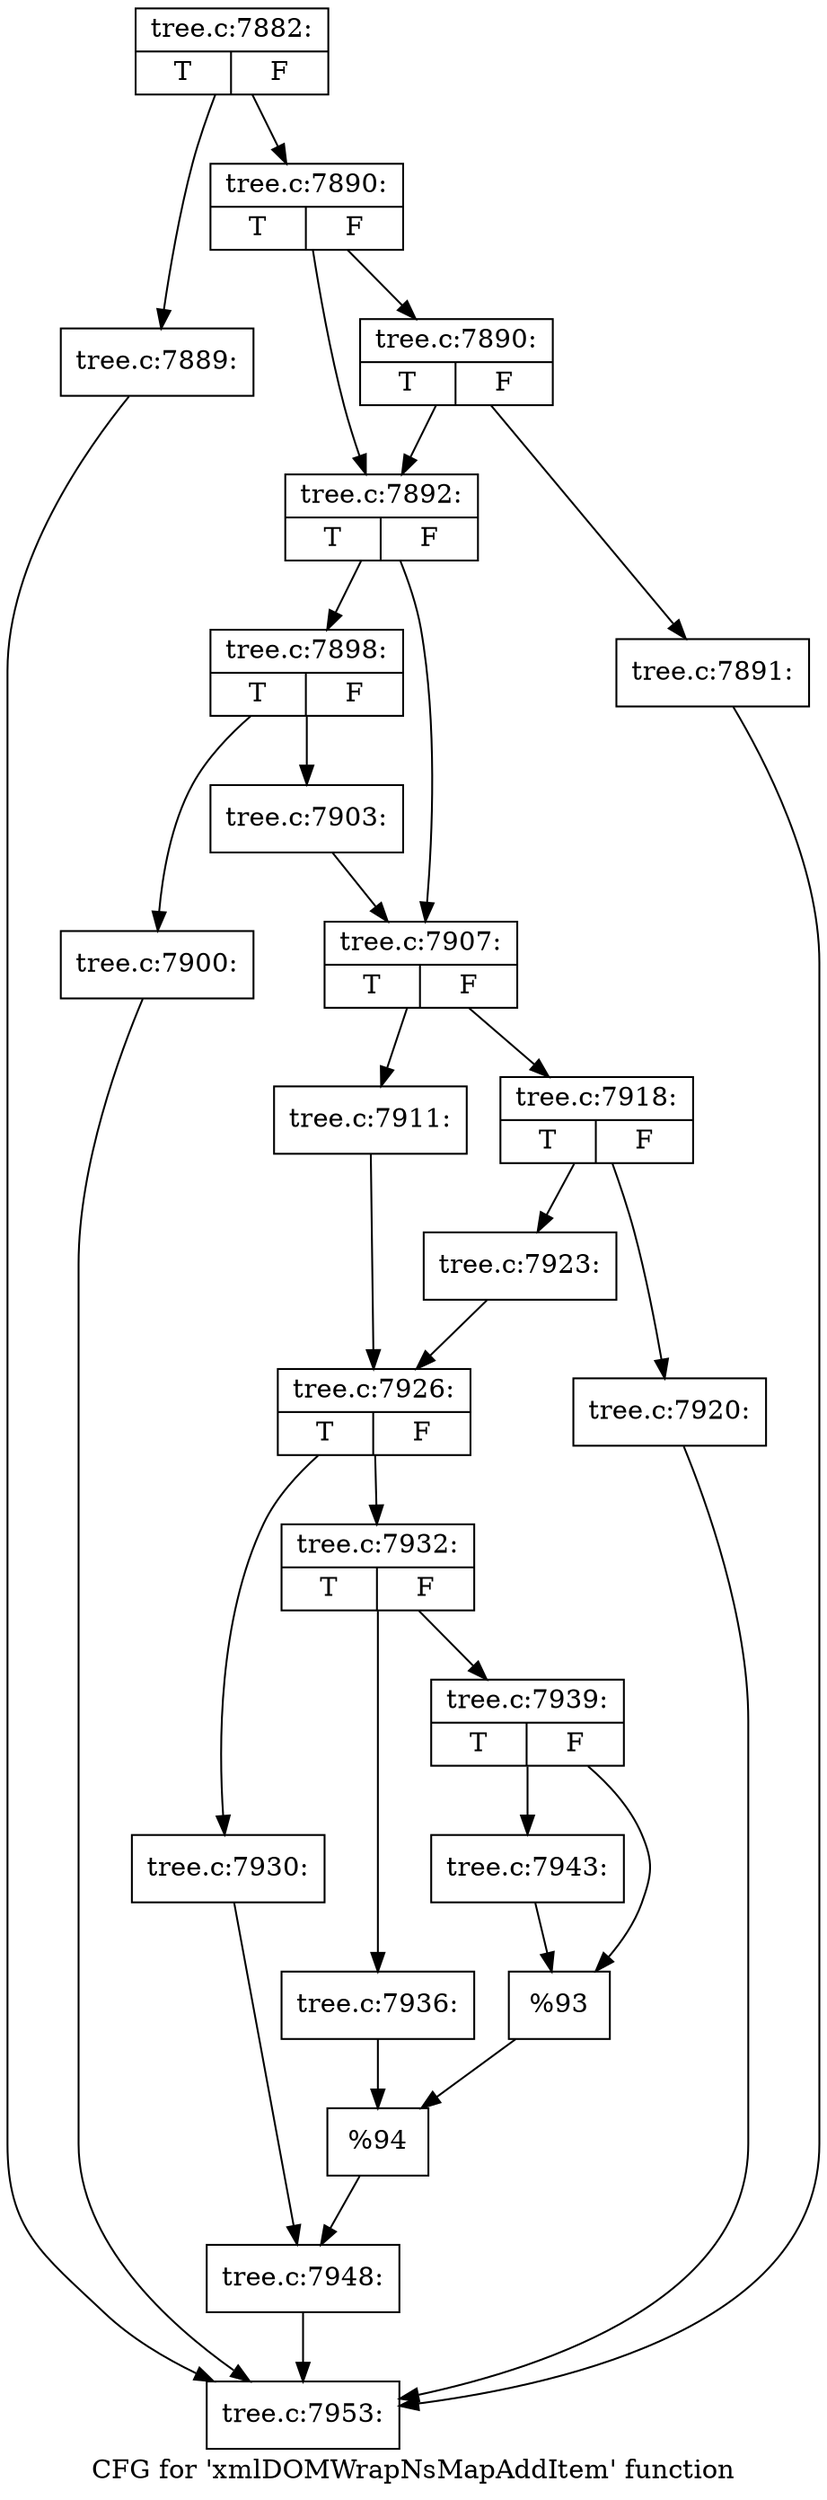digraph "CFG for 'xmlDOMWrapNsMapAddItem' function" {
	label="CFG for 'xmlDOMWrapNsMapAddItem' function";

	Node0x55ad0bfc31e0 [shape=record,label="{tree.c:7882:|{<s0>T|<s1>F}}"];
	Node0x55ad0bfc31e0 -> Node0x55ad0bfc4a00;
	Node0x55ad0bfc31e0 -> Node0x55ad0bfc4a50;
	Node0x55ad0bfc4a00 [shape=record,label="{tree.c:7889:}"];
	Node0x55ad0bfc4a00 -> Node0x55ad0bfc3230;
	Node0x55ad0bfc4a50 [shape=record,label="{tree.c:7890:|{<s0>T|<s1>F}}"];
	Node0x55ad0bfc4a50 -> Node0x55ad0bfc4f50;
	Node0x55ad0bfc4a50 -> Node0x55ad0bfc4f00;
	Node0x55ad0bfc4f50 [shape=record,label="{tree.c:7890:|{<s0>T|<s1>F}}"];
	Node0x55ad0bfc4f50 -> Node0x55ad0bfc4eb0;
	Node0x55ad0bfc4f50 -> Node0x55ad0bfc4f00;
	Node0x55ad0bfc4eb0 [shape=record,label="{tree.c:7891:}"];
	Node0x55ad0bfc4eb0 -> Node0x55ad0bfc3230;
	Node0x55ad0bfc4f00 [shape=record,label="{tree.c:7892:|{<s0>T|<s1>F}}"];
	Node0x55ad0bfc4f00 -> Node0x55ad0bfc5840;
	Node0x55ad0bfc4f00 -> Node0x55ad0bfc5890;
	Node0x55ad0bfc5840 [shape=record,label="{tree.c:7898:|{<s0>T|<s1>F}}"];
	Node0x55ad0bfc5840 -> Node0x55ad0bfc5ef0;
	Node0x55ad0bfc5840 -> Node0x55ad0bfc5f40;
	Node0x55ad0bfc5ef0 [shape=record,label="{tree.c:7900:}"];
	Node0x55ad0bfc5ef0 -> Node0x55ad0bfc3230;
	Node0x55ad0bfc5f40 [shape=record,label="{tree.c:7903:}"];
	Node0x55ad0bfc5f40 -> Node0x55ad0bfc5890;
	Node0x55ad0bfc5890 [shape=record,label="{tree.c:7907:|{<s0>T|<s1>F}}"];
	Node0x55ad0bfc5890 -> Node0x55ad0bfc6c40;
	Node0x55ad0bfc5890 -> Node0x55ad0bfc6ce0;
	Node0x55ad0bfc6c40 [shape=record,label="{tree.c:7911:}"];
	Node0x55ad0bfc6c40 -> Node0x55ad0bfc6c90;
	Node0x55ad0bfc6ce0 [shape=record,label="{tree.c:7918:|{<s0>T|<s1>F}}"];
	Node0x55ad0bfc6ce0 -> Node0x55ad0bfc7ca0;
	Node0x55ad0bfc6ce0 -> Node0x55ad0bfc7cf0;
	Node0x55ad0bfc7ca0 [shape=record,label="{tree.c:7920:}"];
	Node0x55ad0bfc7ca0 -> Node0x55ad0bfc3230;
	Node0x55ad0bfc7cf0 [shape=record,label="{tree.c:7923:}"];
	Node0x55ad0bfc7cf0 -> Node0x55ad0bfc6c90;
	Node0x55ad0bfc6c90 [shape=record,label="{tree.c:7926:|{<s0>T|<s1>F}}"];
	Node0x55ad0bfc6c90 -> Node0x55ad0bfc87f0;
	Node0x55ad0bfc6c90 -> Node0x55ad0bfc8890;
	Node0x55ad0bfc87f0 [shape=record,label="{tree.c:7930:}"];
	Node0x55ad0bfc87f0 -> Node0x55ad0bfc8840;
	Node0x55ad0bfc8890 [shape=record,label="{tree.c:7932:|{<s0>T|<s1>F}}"];
	Node0x55ad0bfc8890 -> Node0x55ad0bfc9320;
	Node0x55ad0bfc8890 -> Node0x55ad0bfc93c0;
	Node0x55ad0bfc9320 [shape=record,label="{tree.c:7936:}"];
	Node0x55ad0bfc9320 -> Node0x55ad0bfc9370;
	Node0x55ad0bfc93c0 [shape=record,label="{tree.c:7939:|{<s0>T|<s1>F}}"];
	Node0x55ad0bfc93c0 -> Node0x55ad0bfca250;
	Node0x55ad0bfc93c0 -> Node0x55ad0bfca2a0;
	Node0x55ad0bfca250 [shape=record,label="{tree.c:7943:}"];
	Node0x55ad0bfca250 -> Node0x55ad0bfca2a0;
	Node0x55ad0bfca2a0 [shape=record,label="{%93}"];
	Node0x55ad0bfca2a0 -> Node0x55ad0bfc9370;
	Node0x55ad0bfc9370 [shape=record,label="{%94}"];
	Node0x55ad0bfc9370 -> Node0x55ad0bfc8840;
	Node0x55ad0bfc8840 [shape=record,label="{tree.c:7948:}"];
	Node0x55ad0bfc8840 -> Node0x55ad0bfc3230;
	Node0x55ad0bfc3230 [shape=record,label="{tree.c:7953:}"];
}
